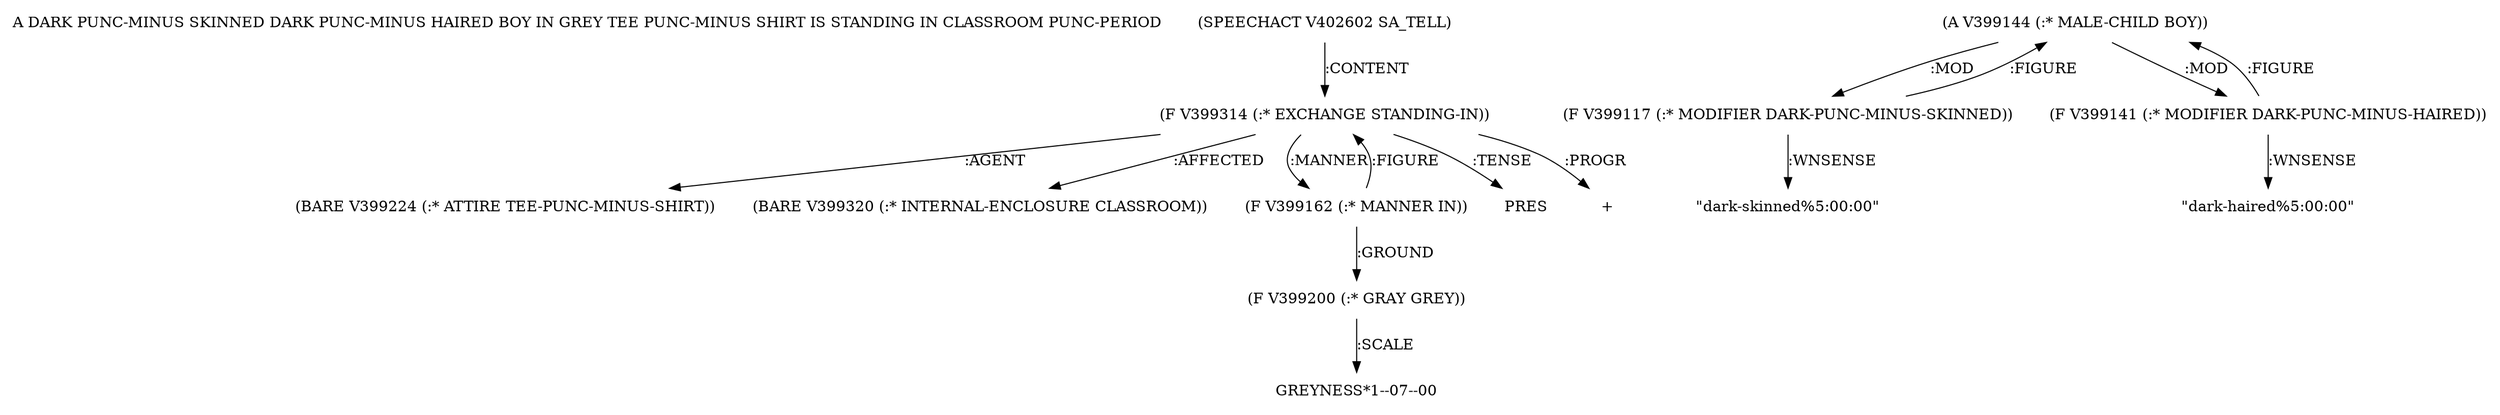digraph Terms {
  node [shape=none]
  "A DARK PUNC-MINUS SKINNED DARK PUNC-MINUS HAIRED BOY IN GREY TEE PUNC-MINUS SHIRT IS STANDING IN CLASSROOM PUNC-PERIOD"
  "V402602" [label="(SPEECHACT V402602 SA_TELL)"]
  "V402602" -> "V399314" [label=":CONTENT"]
  "V399314" [label="(F V399314 (:* EXCHANGE STANDING-IN))"]
  "V399314" -> "V399224" [label=":AGENT"]
  "V399314" -> "V399320" [label=":AFFECTED"]
  "V399314" -> "V399162" [label=":MANNER"]
  "V399314" -> "NT409674" [label=":TENSE"]
  "NT409674" [label="PRES"]
  "V399314" -> "NT409675" [label=":PROGR"]
  "NT409675" [label="+"]
  "V399162" [label="(F V399162 (:* MANNER IN))"]
  "V399162" -> "V399200" [label=":GROUND"]
  "V399162" -> "V399314" [label=":FIGURE"]
  "V399200" [label="(F V399200 (:* GRAY GREY))"]
  "V399200" -> "NT409676" [label=":SCALE"]
  "NT409676" [label="GREYNESS*1--07--00"]
  "V399224" [label="(BARE V399224 (:* ATTIRE TEE-PUNC-MINUS-SHIRT))"]
  "V399320" [label="(BARE V399320 (:* INTERNAL-ENCLOSURE CLASSROOM))"]
  "V399144" [label="(A V399144 (:* MALE-CHILD BOY))"]
  "V399144" -> "V399117" [label=":MOD"]
  "V399144" -> "V399141" [label=":MOD"]
  "V399117" [label="(F V399117 (:* MODIFIER DARK-PUNC-MINUS-SKINNED))"]
  "V399117" -> "V399144" [label=":FIGURE"]
  "V399117" -> "NT409677" [label=":WNSENSE"]
  "NT409677" [label="\"dark-skinned%5:00:00\""]
  "V399141" [label="(F V399141 (:* MODIFIER DARK-PUNC-MINUS-HAIRED))"]
  "V399141" -> "V399144" [label=":FIGURE"]
  "V399141" -> "NT409678" [label=":WNSENSE"]
  "NT409678" [label="\"dark-haired%5:00:00\""]
}
